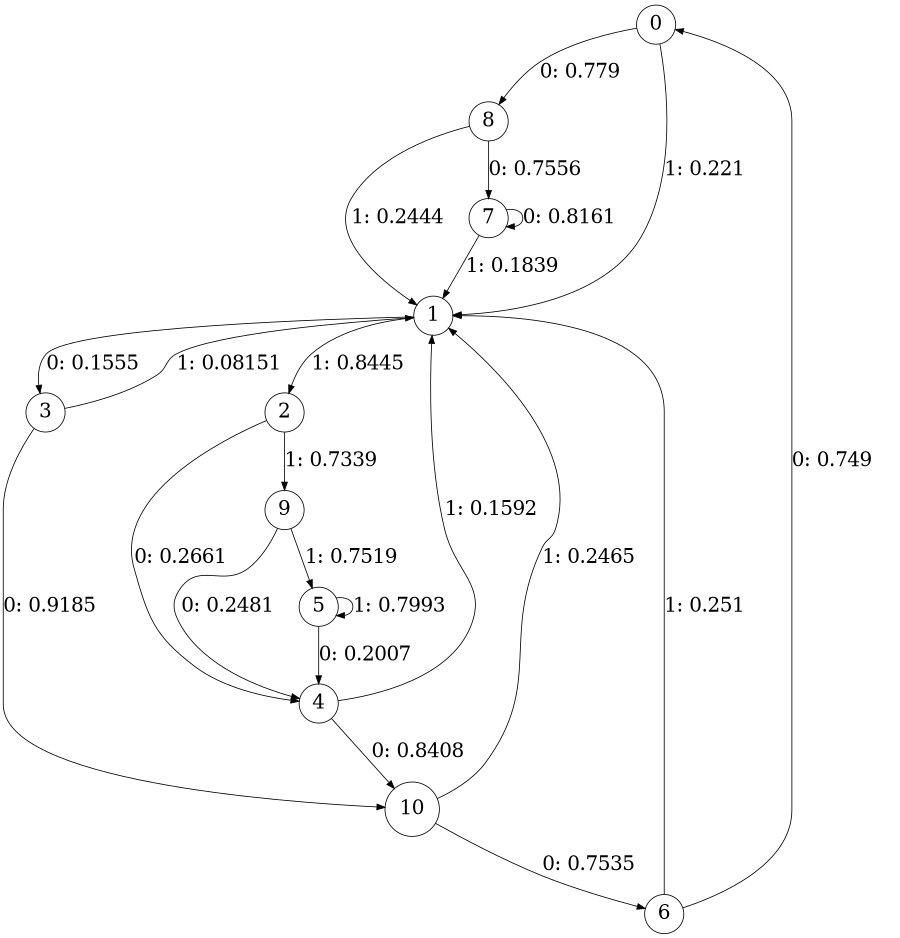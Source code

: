 digraph "ch11randomL7" {
size = "6,8.5";
ratio = "fill";
node [shape = circle];
node [fontsize = 24];
edge [fontsize = 24];
0 -> 8 [label = "0: 0.779    "];
0 -> 1 [label = "1: 0.221    "];
1 -> 3 [label = "0: 0.1555   "];
1 -> 2 [label = "1: 0.8445   "];
2 -> 4 [label = "0: 0.2661   "];
2 -> 9 [label = "1: 0.7339   "];
3 -> 10 [label = "0: 0.9185   "];
3 -> 1 [label = "1: 0.08151  "];
4 -> 10 [label = "0: 0.8408   "];
4 -> 1 [label = "1: 0.1592   "];
5 -> 4 [label = "0: 0.2007   "];
5 -> 5 [label = "1: 0.7993   "];
6 -> 0 [label = "0: 0.749    "];
6 -> 1 [label = "1: 0.251    "];
7 -> 7 [label = "0: 0.8161   "];
7 -> 1 [label = "1: 0.1839   "];
8 -> 7 [label = "0: 0.7556   "];
8 -> 1 [label = "1: 0.2444   "];
9 -> 4 [label = "0: 0.2481   "];
9 -> 5 [label = "1: 0.7519   "];
10 -> 6 [label = "0: 0.7535   "];
10 -> 1 [label = "1: 0.2465   "];
}